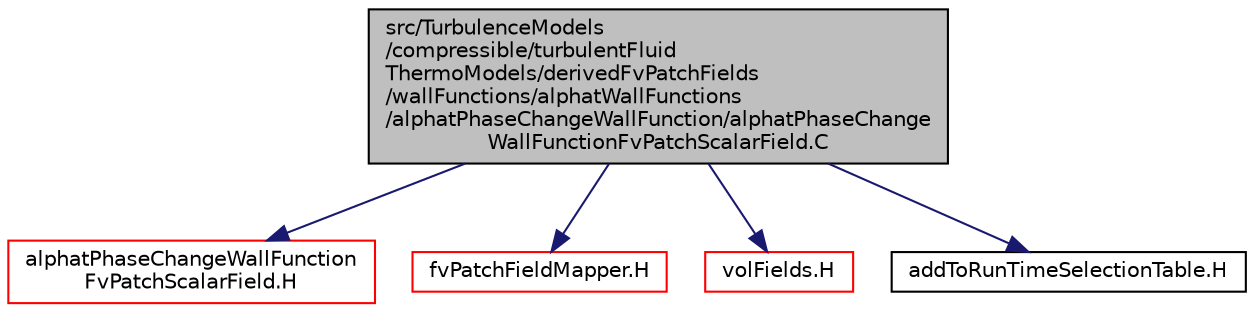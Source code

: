 digraph "src/TurbulenceModels/compressible/turbulentFluidThermoModels/derivedFvPatchFields/wallFunctions/alphatWallFunctions/alphatPhaseChangeWallFunction/alphatPhaseChangeWallFunctionFvPatchScalarField.C"
{
  bgcolor="transparent";
  edge [fontname="Helvetica",fontsize="10",labelfontname="Helvetica",labelfontsize="10"];
  node [fontname="Helvetica",fontsize="10",shape=record];
  Node1 [label="src/TurbulenceModels\l/compressible/turbulentFluid\lThermoModels/derivedFvPatchFields\l/wallFunctions/alphatWallFunctions\l/alphatPhaseChangeWallFunction/alphatPhaseChange\lWallFunctionFvPatchScalarField.C",height=0.2,width=0.4,color="black", fillcolor="grey75", style="filled", fontcolor="black"];
  Node1 -> Node2 [color="midnightblue",fontsize="10",style="solid",fontname="Helvetica"];
  Node2 [label="alphatPhaseChangeWallFunction\lFvPatchScalarField.H",height=0.2,width=0.4,color="red",URL="$a10487.html"];
  Node1 -> Node3 [color="midnightblue",fontsize="10",style="solid",fontname="Helvetica"];
  Node3 [label="fvPatchFieldMapper.H",height=0.2,width=0.4,color="red",URL="$a05460.html"];
  Node1 -> Node4 [color="midnightblue",fontsize="10",style="solid",fontname="Helvetica"];
  Node4 [label="volFields.H",height=0.2,width=0.4,color="red",URL="$a05554.html"];
  Node1 -> Node5 [color="midnightblue",fontsize="10",style="solid",fontname="Helvetica"];
  Node5 [label="addToRunTimeSelectionTable.H",height=0.2,width=0.4,color="black",URL="$a07788.html",tooltip="Macros for easy insertion into run-time selection tables. "];
}
